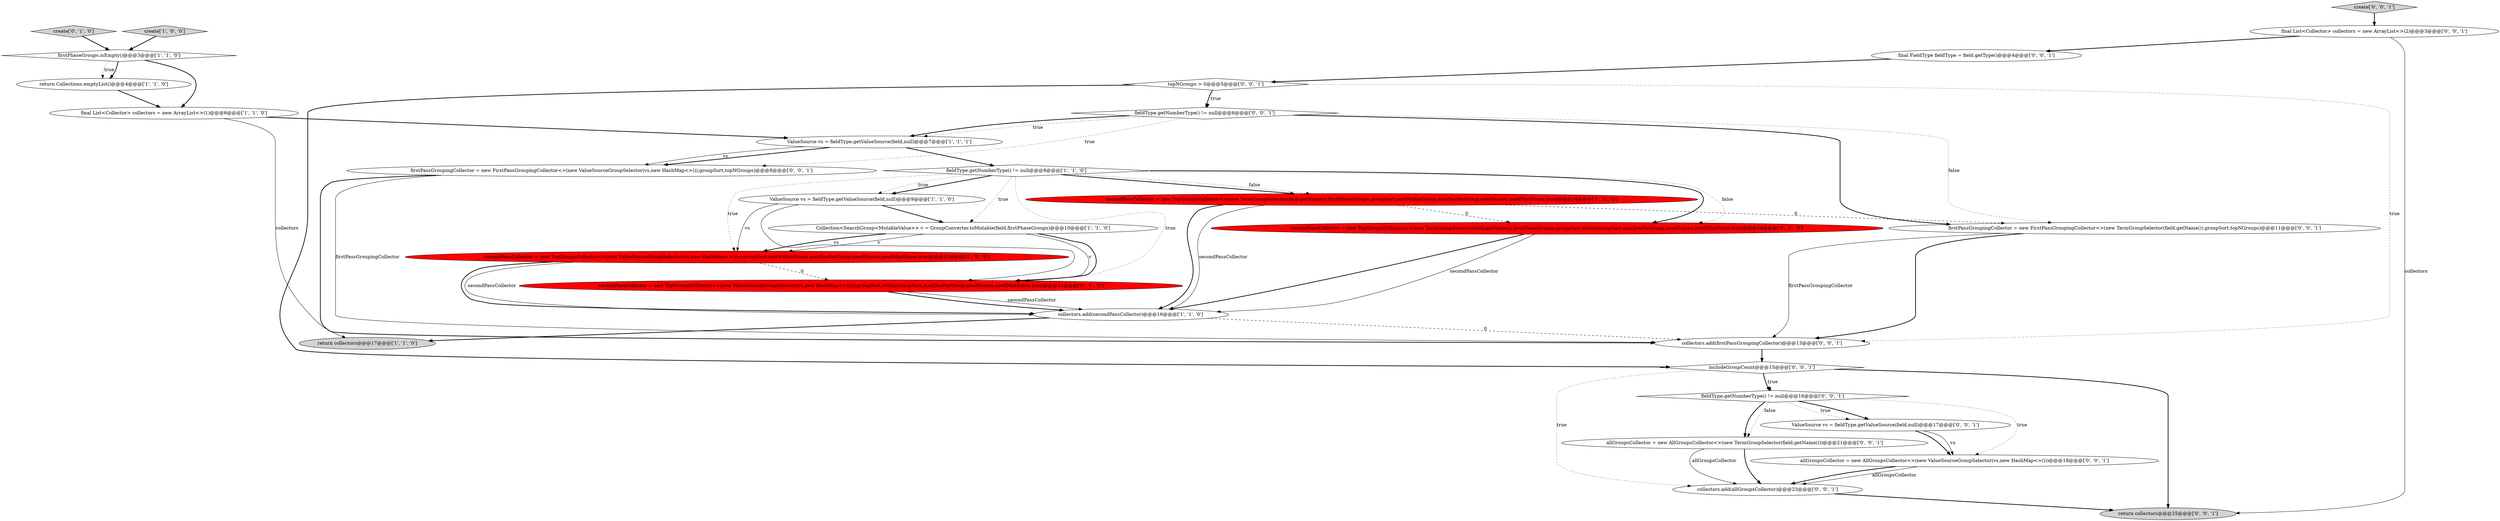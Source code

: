 digraph {
0 [style = filled, label = "return Collections.emptyList()@@@4@@@['1', '1', '0']", fillcolor = white, shape = ellipse image = "AAA0AAABBB1BBB"];
27 [style = filled, label = "collectors.add(allGroupsCollector)@@@23@@@['0', '0', '1']", fillcolor = white, shape = ellipse image = "AAA0AAABBB3BBB"];
11 [style = filled, label = "ValueSource vs = fieldType.getValueSource(field,null)@@@7@@@['1', '1', '1']", fillcolor = white, shape = ellipse image = "AAA0AAABBB1BBB"];
13 [style = filled, label = "secondPassCollector = new TopGroupsCollector<>(new ValueSourceGroupSelector(vs,new HashMap<>()),v,groupSort,withinGroupSort,maxDocPerGroup,needScores,needMaxScore,true)@@@11@@@['0', '1', '0']", fillcolor = red, shape = ellipse image = "AAA1AAABBB2BBB"];
7 [style = filled, label = "fieldType.getNumberType() != null@@@8@@@['1', '1', '0']", fillcolor = white, shape = diamond image = "AAA0AAABBB1BBB"];
5 [style = filled, label = "secondPassCollector = new TopGroupsCollector<>(new TermGroupSelector(field.getName()),firstPhaseGroups,groupSort,sortWithinGroup,maxDocPerGroup,needScores,needMaxScore,true)@@@14@@@['1', '0', '0']", fillcolor = red, shape = ellipse image = "AAA1AAABBB1BBB"];
20 [style = filled, label = "return collectors@@@25@@@['0', '0', '1']", fillcolor = lightgray, shape = ellipse image = "AAA0AAABBB3BBB"];
28 [style = filled, label = "topNGroups > 0@@@5@@@['0', '0', '1']", fillcolor = white, shape = diamond image = "AAA0AAABBB3BBB"];
29 [style = filled, label = "firstPassGroupingCollector = new FirstPassGroupingCollector<>(new ValueSourceGroupSelector(vs,new HashMap<>()),groupSort,topNGroups)@@@8@@@['0', '0', '1']", fillcolor = white, shape = ellipse image = "AAA0AAABBB3BBB"];
8 [style = filled, label = "secondPassCollector = new TopGroupsCollector<>(new ValueSourceGroupSelector(vs,new HashMap<>()),v,groupSort,sortWithinGroup,maxDocPerGroup,needScores,needMaxScore,true)@@@11@@@['1', '0', '0']", fillcolor = red, shape = ellipse image = "AAA1AAABBB1BBB"];
19 [style = filled, label = "allGroupsCollector = new AllGroupsCollector<>(new TermGroupSelector(field.getName()))@@@21@@@['0', '0', '1']", fillcolor = white, shape = ellipse image = "AAA0AAABBB3BBB"];
15 [style = filled, label = "collectors.add(firstPassGroupingCollector)@@@13@@@['0', '0', '1']", fillcolor = white, shape = ellipse image = "AAA0AAABBB3BBB"];
22 [style = filled, label = "ValueSource vs = fieldType.getValueSource(field,null)@@@17@@@['0', '0', '1']", fillcolor = white, shape = ellipse image = "AAA0AAABBB3BBB"];
25 [style = filled, label = "allGroupsCollector = new AllGroupsCollector<>(new ValueSourceGroupSelector(vs,new HashMap<>()))@@@18@@@['0', '0', '1']", fillcolor = white, shape = ellipse image = "AAA0AAABBB3BBB"];
17 [style = filled, label = "create['0', '0', '1']", fillcolor = lightgray, shape = diamond image = "AAA0AAABBB3BBB"];
3 [style = filled, label = "ValueSource vs = fieldType.getValueSource(field,null)@@@9@@@['1', '1', '0']", fillcolor = white, shape = ellipse image = "AAA0AAABBB1BBB"];
2 [style = filled, label = "firstPhaseGroups.isEmpty()@@@3@@@['1', '1', '0']", fillcolor = white, shape = diamond image = "AAA0AAABBB1BBB"];
9 [style = filled, label = "collectors.add(secondPassCollector)@@@16@@@['1', '1', '0']", fillcolor = white, shape = ellipse image = "AAA0AAABBB1BBB"];
12 [style = filled, label = "create['0', '1', '0']", fillcolor = lightgray, shape = diamond image = "AAA0AAABBB2BBB"];
21 [style = filled, label = "final List<Collector> collectors = new ArrayList<>(2)@@@3@@@['0', '0', '1']", fillcolor = white, shape = ellipse image = "AAA0AAABBB3BBB"];
1 [style = filled, label = "return collectors@@@17@@@['1', '1', '0']", fillcolor = lightgray, shape = ellipse image = "AAA0AAABBB1BBB"];
10 [style = filled, label = "Collection<SearchGroup<MutableValue>> v = GroupConverter.toMutable(field,firstPhaseGroups)@@@10@@@['1', '1', '0']", fillcolor = white, shape = ellipse image = "AAA0AAABBB1BBB"];
4 [style = filled, label = "final List<Collector> collectors = new ArrayList<>(1)@@@6@@@['1', '1', '0']", fillcolor = white, shape = ellipse image = "AAA0AAABBB1BBB"];
23 [style = filled, label = "final FieldType fieldType = field.getType()@@@4@@@['0', '0', '1']", fillcolor = white, shape = ellipse image = "AAA0AAABBB3BBB"];
6 [style = filled, label = "create['1', '0', '0']", fillcolor = lightgray, shape = diamond image = "AAA0AAABBB1BBB"];
14 [style = filled, label = "secondPassCollector = new TopGroupsCollector<>(new TermGroupSelector(field.getName()),firstPhaseGroups,groupSort,withinGroupSort,maxDocPerGroup,needScores,needMaxScore,true)@@@14@@@['0', '1', '0']", fillcolor = red, shape = ellipse image = "AAA1AAABBB2BBB"];
16 [style = filled, label = "includeGroupCount@@@15@@@['0', '0', '1']", fillcolor = white, shape = diamond image = "AAA0AAABBB3BBB"];
18 [style = filled, label = "fieldType.getNumberType() != null@@@6@@@['0', '0', '1']", fillcolor = white, shape = diamond image = "AAA0AAABBB3BBB"];
24 [style = filled, label = "firstPassGroupingCollector = new FirstPassGroupingCollector<>(new TermGroupSelector(field.getName()),groupSort,topNGroups)@@@11@@@['0', '0', '1']", fillcolor = white, shape = ellipse image = "AAA0AAABBB3BBB"];
26 [style = filled, label = "fieldType.getNumberType() != null@@@16@@@['0', '0', '1']", fillcolor = white, shape = diamond image = "AAA0AAABBB3BBB"];
3->13 [style = solid, label="vs"];
22->25 [style = bold, label=""];
29->15 [style = bold, label=""];
18->24 [style = bold, label=""];
5->14 [style = dashed, label="0"];
2->0 [style = dotted, label="true"];
7->10 [style = dotted, label="true"];
28->18 [style = bold, label=""];
19->27 [style = solid, label="allGroupsCollector"];
5->9 [style = bold, label=""];
24->15 [style = bold, label=""];
18->24 [style = dotted, label="false"];
26->25 [style = dotted, label="true"];
7->13 [style = dotted, label="true"];
18->11 [style = bold, label=""];
28->15 [style = dotted, label="true"];
22->25 [style = solid, label="vs"];
16->26 [style = bold, label=""];
5->24 [style = dashed, label="0"];
11->29 [style = bold, label=""];
8->9 [style = solid, label="secondPassCollector"];
13->9 [style = solid, label="secondPassCollector"];
11->29 [style = solid, label="vs"];
26->19 [style = dotted, label="false"];
24->15 [style = solid, label="firstPassGroupingCollector"];
26->22 [style = dotted, label="true"];
26->19 [style = bold, label=""];
15->16 [style = bold, label=""];
2->4 [style = bold, label=""];
28->16 [style = bold, label=""];
7->3 [style = bold, label=""];
26->22 [style = bold, label=""];
10->13 [style = solid, label="v"];
29->15 [style = solid, label="firstPassGroupingCollector"];
25->27 [style = solid, label="allGroupsCollector"];
16->26 [style = dotted, label="true"];
6->2 [style = bold, label=""];
7->14 [style = bold, label=""];
23->28 [style = bold, label=""];
8->13 [style = dashed, label="0"];
25->27 [style = bold, label=""];
3->10 [style = bold, label=""];
21->20 [style = solid, label="collectors"];
18->11 [style = dotted, label="true"];
12->2 [style = bold, label=""];
7->5 [style = bold, label=""];
2->0 [style = bold, label=""];
14->9 [style = solid, label="secondPassCollector"];
10->8 [style = bold, label=""];
10->13 [style = bold, label=""];
10->8 [style = solid, label="v"];
7->3 [style = dotted, label="true"];
7->14 [style = dotted, label="false"];
0->4 [style = bold, label=""];
4->1 [style = solid, label="collectors"];
28->18 [style = dotted, label="true"];
19->27 [style = bold, label=""];
8->9 [style = bold, label=""];
14->9 [style = bold, label=""];
16->27 [style = dotted, label="true"];
13->9 [style = bold, label=""];
7->5 [style = dotted, label="false"];
4->11 [style = bold, label=""];
7->8 [style = dotted, label="true"];
9->1 [style = bold, label=""];
16->20 [style = bold, label=""];
5->9 [style = solid, label="secondPassCollector"];
27->20 [style = bold, label=""];
17->21 [style = bold, label=""];
11->7 [style = bold, label=""];
9->15 [style = dashed, label="0"];
18->29 [style = dotted, label="true"];
21->23 [style = bold, label=""];
3->8 [style = solid, label="vs"];
}
